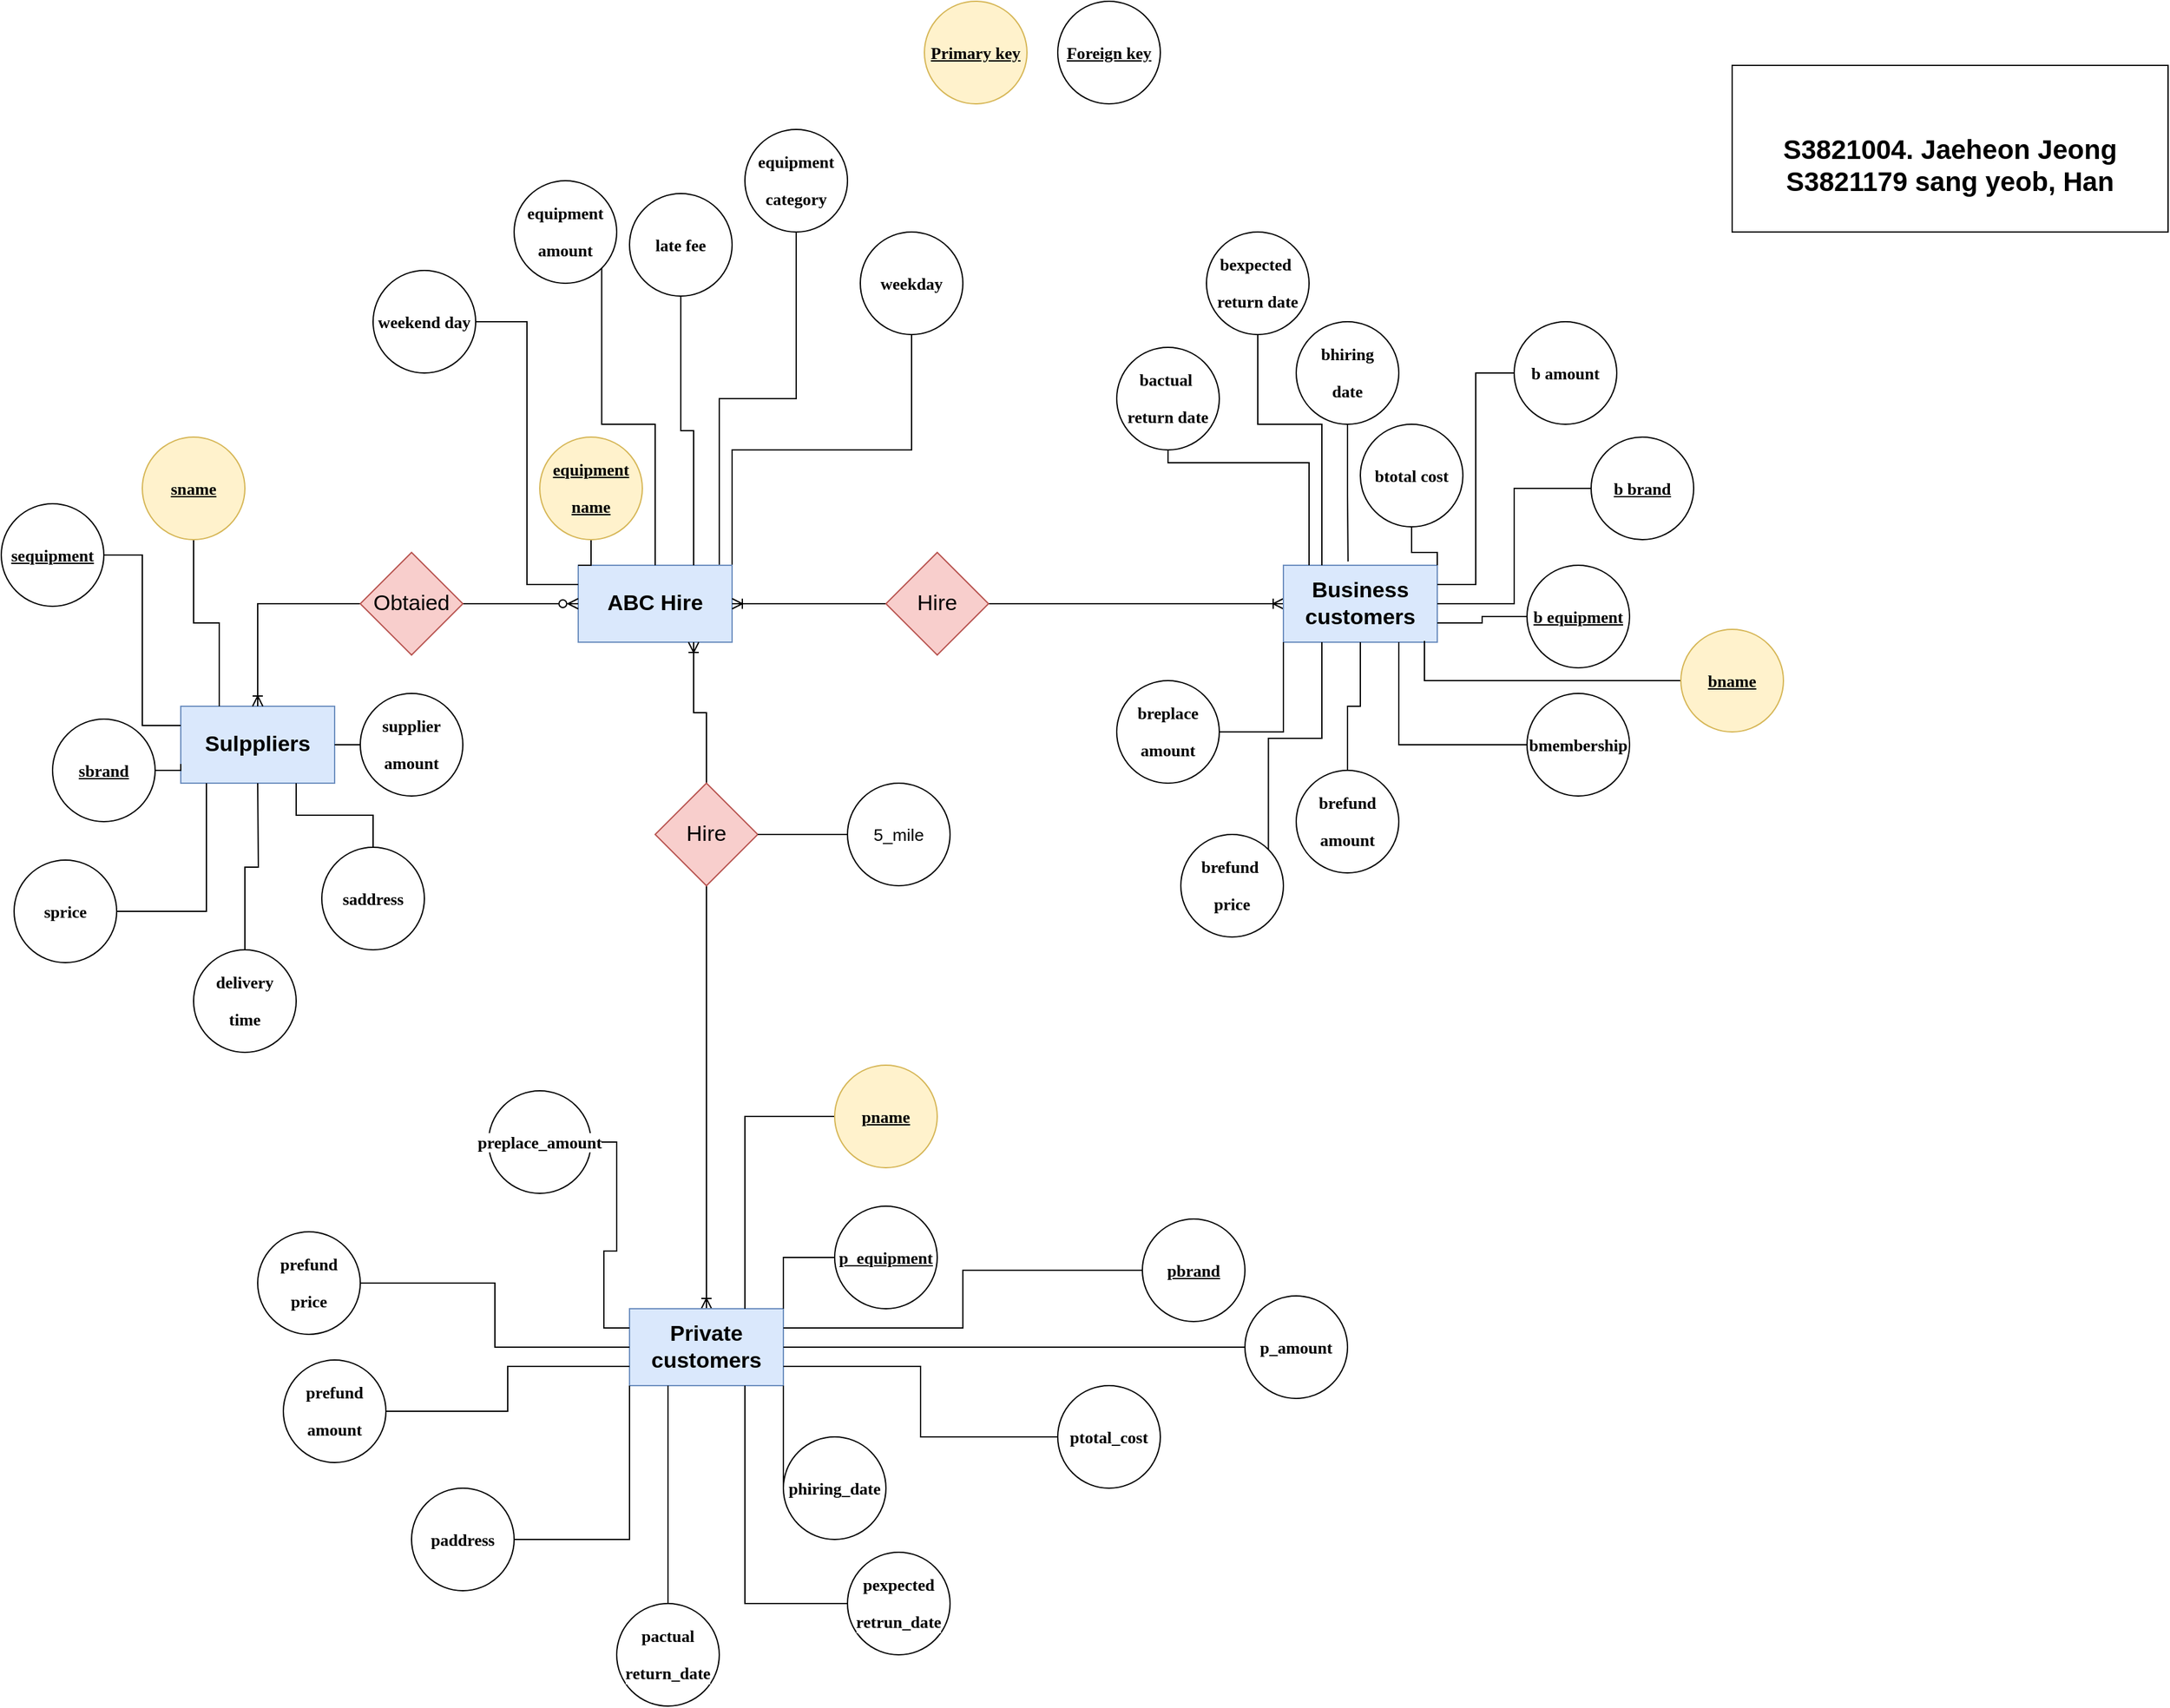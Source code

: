 <mxfile version="13.0.9" type="github">
  <diagram id="K03sYseseirvuOLzhtns" name="Page-1">
    <mxGraphModel dx="3784" dy="4289" grid="1" gridSize="10" guides="1" tooltips="1" connect="1" arrows="1" fold="1" page="1" pageScale="3" pageWidth="827" pageHeight="1169" math="0" shadow="0">
      <root>
        <mxCell id="0" />
        <mxCell id="1" parent="0" />
        <mxCell id="FO-TaxdujKSURo-2o1d0-55" value="Sulppliers" style="rounded=0;whiteSpace=wrap;html=1;fillColor=#dae8fc;strokeColor=#6c8ebf;fontStyle=1;fontSize=17;" vertex="1" parent="1">
          <mxGeometry x="-1920" y="-1160" width="120" height="60" as="geometry" />
        </mxCell>
        <mxCell id="FO-TaxdujKSURo-2o1d0-56" value="" style="edgeStyle=orthogonalEdgeStyle;rounded=0;orthogonalLoop=1;jettySize=auto;html=1;startArrow=none;startFill=0;endArrow=none;endFill=0;fontSize=17;entryX=0.5;entryY=1;entryDx=0;entryDy=0;" edge="1" parent="1" source="FO-TaxdujKSURo-2o1d0-58" target="FO-TaxdujKSURo-2o1d0-99">
          <mxGeometry relative="1" as="geometry">
            <mxPoint x="-1510" y="-1350" as="targetPoint" />
            <Array as="points">
              <mxPoint x="-1500" y="-1400" />
              <mxPoint x="-1440" y="-1400" />
            </Array>
          </mxGeometry>
        </mxCell>
        <mxCell id="FO-TaxdujKSURo-2o1d0-57" style="edgeStyle=orthogonalEdgeStyle;rounded=0;orthogonalLoop=1;jettySize=auto;html=1;exitX=1;exitY=0;exitDx=0;exitDy=0;entryX=0.5;entryY=1;entryDx=0;entryDy=0;endArrow=none;endFill=0;" edge="1" parent="1" source="FO-TaxdujKSURo-2o1d0-58" target="FO-TaxdujKSURo-2o1d0-116">
          <mxGeometry relative="1" as="geometry" />
        </mxCell>
        <mxCell id="FO-TaxdujKSURo-2o1d0-58" value="ABC Hire" style="rounded=0;whiteSpace=wrap;html=1;fillColor=#dae8fc;strokeColor=#6c8ebf;fontStyle=1;fontSize=17;" vertex="1" parent="1">
          <mxGeometry x="-1610" y="-1270" width="120" height="60" as="geometry" />
        </mxCell>
        <mxCell id="FO-TaxdujKSURo-2o1d0-59" style="edgeStyle=orthogonalEdgeStyle;rounded=0;orthogonalLoop=1;jettySize=auto;html=1;entryX=0.5;entryY=1;entryDx=0;entryDy=0;endArrow=none;endFill=0;startArrow=ERoneToMany;startFill=0;" edge="1" parent="1" source="FO-TaxdujKSURo-2o1d0-60" target="FO-TaxdujKSURo-2o1d0-80">
          <mxGeometry relative="1" as="geometry" />
        </mxCell>
        <mxCell id="FO-TaxdujKSURo-2o1d0-60" value="Private customers" style="rounded=0;whiteSpace=wrap;html=1;fillColor=#dae8fc;strokeColor=#6c8ebf;fontStyle=1;fontSize=17;" vertex="1" parent="1">
          <mxGeometry x="-1570" y="-690" width="120" height="60" as="geometry" />
        </mxCell>
        <mxCell id="FO-TaxdujKSURo-2o1d0-61" style="edgeStyle=orthogonalEdgeStyle;rounded=0;orthogonalLoop=1;jettySize=auto;html=1;entryX=1;entryY=0.5;entryDx=0;entryDy=0;startArrow=ERoneToMany;startFill=0;endArrow=none;endFill=0;fontColor=#000000;" edge="1" parent="1" source="FO-TaxdujKSURo-2o1d0-62" target="FO-TaxdujKSURo-2o1d0-78">
          <mxGeometry relative="1" as="geometry" />
        </mxCell>
        <mxCell id="FO-TaxdujKSURo-2o1d0-62" value="Business customers" style="rounded=0;whiteSpace=wrap;html=1;fillColor=#dae8fc;strokeColor=#6c8ebf;fontStyle=1;fontSize=17;" vertex="1" parent="1">
          <mxGeometry x="-1060" y="-1270" width="120" height="60" as="geometry" />
        </mxCell>
        <mxCell id="FO-TaxdujKSURo-2o1d0-63" style="edgeStyle=orthogonalEdgeStyle;rounded=0;orthogonalLoop=1;jettySize=auto;html=1;entryX=0;entryY=0.75;entryDx=0;entryDy=0;endArrow=none;endFill=0;fontSize=17;" edge="1" parent="1" source="FO-TaxdujKSURo-2o1d0-65" target="FO-TaxdujKSURo-2o1d0-55">
          <mxGeometry relative="1" as="geometry" />
        </mxCell>
        <mxCell id="FO-TaxdujKSURo-2o1d0-64" value="" style="edgeStyle=orthogonalEdgeStyle;rounded=0;orthogonalLoop=1;jettySize=auto;html=1;startArrow=none;startFill=0;endArrow=none;endFill=0;fontSize=17;" edge="1" parent="1" source="FO-TaxdujKSURo-2o1d0-65" target="FO-TaxdujKSURo-2o1d0-55">
          <mxGeometry relative="1" as="geometry">
            <Array as="points">
              <mxPoint x="-1920" y="-1110" />
            </Array>
          </mxGeometry>
        </mxCell>
        <mxCell id="FO-TaxdujKSURo-2o1d0-65" value="&lt;meta http-equiv=&quot;content-type&quot; content=&quot;text/html; charset=UTF-8&quot;&gt;&lt;pre style=&quot;background-color: rgb(255, 255, 255); font-family: Consolas; font-size: 9.8pt;&quot;&gt;&lt;span style=&quot;font-weight: bold;&quot;&gt;sbrand&lt;/span&gt;&lt;/pre&gt;" style="ellipse;whiteSpace=wrap;html=1;aspect=fixed;fontSize=17;align=center;fontStyle=4;fontColor=#000000;" vertex="1" parent="1">
          <mxGeometry x="-2020" y="-1150" width="80" height="80" as="geometry" />
        </mxCell>
        <mxCell id="FO-TaxdujKSURo-2o1d0-66" style="edgeStyle=orthogonalEdgeStyle;rounded=0;orthogonalLoop=1;jettySize=auto;html=1;endArrow=none;endFill=0;fontSize=17;" edge="1" parent="1" source="FO-TaxdujKSURo-2o1d0-67">
          <mxGeometry relative="1" as="geometry">
            <Array as="points">
              <mxPoint x="-1900" y="-1000" />
              <mxPoint x="-1900" y="-1100" />
            </Array>
            <mxPoint x="-1900" y="-1100" as="targetPoint" />
          </mxGeometry>
        </mxCell>
        <mxCell id="FO-TaxdujKSURo-2o1d0-67" value="&lt;meta http-equiv=&quot;content-type&quot; content=&quot;text/html; charset=UTF-8&quot;&gt;&lt;pre style=&quot;background-color: rgb(255, 255, 255); font-family: Consolas; font-size: 9.8pt;&quot;&gt;&lt;span style=&quot;&quot;&gt;sprice&lt;/span&gt;&lt;/pre&gt;" style="ellipse;whiteSpace=wrap;html=1;aspect=fixed;fontSize=17;fontColor=#000000;fontStyle=1" vertex="1" parent="1">
          <mxGeometry x="-2050" y="-1040" width="80" height="80" as="geometry" />
        </mxCell>
        <mxCell id="FO-TaxdujKSURo-2o1d0-68" style="edgeStyle=orthogonalEdgeStyle;rounded=0;orthogonalLoop=1;jettySize=auto;html=1;entryX=1;entryY=0.5;entryDx=0;entryDy=0;startArrow=none;startFill=0;endArrow=none;endFill=0;fontSize=17;" edge="1" parent="1" source="FO-TaxdujKSURo-2o1d0-69" target="FO-TaxdujKSURo-2o1d0-55">
          <mxGeometry relative="1" as="geometry" />
        </mxCell>
        <mxCell id="FO-TaxdujKSURo-2o1d0-69" value="&lt;pre style=&quot;background-color: rgb(255, 255, 255); font-family: consolas; font-size: 9.8pt;&quot;&gt;&lt;span style=&quot;font-weight: bold;&quot;&gt;supplier&lt;/span&gt;&lt;/pre&gt;&lt;pre style=&quot;background-color: rgb(255, 255, 255); font-family: consolas; font-size: 9.8pt;&quot;&gt;&lt;span style=&quot;font-weight: bold;&quot;&gt;amount&lt;/span&gt;&lt;/pre&gt;" style="ellipse;whiteSpace=wrap;html=1;aspect=fixed;fontSize=17;fontColor=#000000;" vertex="1" parent="1">
          <mxGeometry x="-1780" y="-1170" width="80" height="80" as="geometry" />
        </mxCell>
        <mxCell id="FO-TaxdujKSURo-2o1d0-70" style="edgeStyle=orthogonalEdgeStyle;rounded=0;orthogonalLoop=1;jettySize=auto;html=1;endArrow=none;endFill=0;fontSize=17;" edge="1" parent="1" source="FO-TaxdujKSURo-2o1d0-71" target="FO-TaxdujKSURo-2o1d0-62">
          <mxGeometry relative="1" as="geometry">
            <mxPoint x="-1050" y="-1290" as="targetPoint" />
            <Array as="points">
              <mxPoint x="-1040" y="-1350" />
            </Array>
          </mxGeometry>
        </mxCell>
        <mxCell id="FO-TaxdujKSURo-2o1d0-71" value="&lt;pre style=&quot;background-color: rgb(255, 255, 255); font-family: consolas; font-size: 9.8pt;&quot;&gt;&lt;span style=&quot;font-weight: bold;&quot;&gt;bactual &lt;/span&gt;&lt;/pre&gt;&lt;pre style=&quot;background-color: rgb(255, 255, 255); font-family: consolas; font-size: 9.8pt;&quot;&gt;&lt;span style=&quot;font-weight: bold;&quot;&gt;return date&lt;/span&gt;&lt;/pre&gt;" style="ellipse;whiteSpace=wrap;html=1;aspect=fixed;fontSize=17;fontColor=#000000;" vertex="1" parent="1">
          <mxGeometry x="-1190" y="-1440" width="80" height="80" as="geometry" />
        </mxCell>
        <mxCell id="FO-TaxdujKSURo-2o1d0-72" style="edgeStyle=orthogonalEdgeStyle;rounded=0;orthogonalLoop=1;jettySize=auto;html=1;entryX=1;entryY=0.75;entryDx=0;entryDy=0;endArrow=none;endFill=0;" edge="1" parent="1" source="FO-TaxdujKSURo-2o1d0-73" target="FO-TaxdujKSURo-2o1d0-62">
          <mxGeometry relative="1" as="geometry" />
        </mxCell>
        <mxCell id="FO-TaxdujKSURo-2o1d0-73" value="&lt;div style=&quot;text-align: justify&quot;&gt;&lt;pre style=&quot;background-color: rgb(255 , 255 , 255) ; font-family: &amp;quot;consolas&amp;quot; ; font-size: 9.8pt&quot;&gt;&lt;span style=&quot;font-weight: bold;&quot;&gt;b equipment&lt;/span&gt;&lt;/pre&gt;&lt;/div&gt;" style="ellipse;whiteSpace=wrap;html=1;aspect=fixed;fontSize=17;fontStyle=4;fontColor=#000000;" vertex="1" parent="1">
          <mxGeometry x="-870" y="-1270" width="80" height="80" as="geometry" />
        </mxCell>
        <mxCell id="FO-TaxdujKSURo-2o1d0-74" style="edgeStyle=orthogonalEdgeStyle;rounded=0;orthogonalLoop=1;jettySize=auto;html=1;entryX=0;entryY=0.5;entryDx=0;entryDy=0;endArrow=ERzeroToMany;endFill=1;fontSize=17;" edge="1" parent="1" source="FO-TaxdujKSURo-2o1d0-76" target="FO-TaxdujKSURo-2o1d0-58">
          <mxGeometry relative="1" as="geometry" />
        </mxCell>
        <mxCell id="FO-TaxdujKSURo-2o1d0-75" style="edgeStyle=orthogonalEdgeStyle;rounded=0;orthogonalLoop=1;jettySize=auto;html=1;entryX=0.5;entryY=0;entryDx=0;entryDy=0;endArrow=ERoneToMany;endFill=0;fontSize=17;" edge="1" parent="1" source="FO-TaxdujKSURo-2o1d0-76" target="FO-TaxdujKSURo-2o1d0-55">
          <mxGeometry relative="1" as="geometry" />
        </mxCell>
        <mxCell id="FO-TaxdujKSURo-2o1d0-76" value="Obtaied" style="rhombus;whiteSpace=wrap;html=1;fontSize=17;fillColor=#f8cecc;strokeColor=#b85450;" vertex="1" parent="1">
          <mxGeometry x="-1780" y="-1280" width="80" height="80" as="geometry" />
        </mxCell>
        <mxCell id="FO-TaxdujKSURo-2o1d0-77" style="edgeStyle=orthogonalEdgeStyle;rounded=0;orthogonalLoop=1;jettySize=auto;html=1;entryX=1;entryY=0.5;entryDx=0;entryDy=0;startArrow=none;startFill=0;endArrow=ERoneToMany;endFill=0;fontSize=17;" edge="1" parent="1" source="FO-TaxdujKSURo-2o1d0-78" target="FO-TaxdujKSURo-2o1d0-58">
          <mxGeometry relative="1" as="geometry" />
        </mxCell>
        <mxCell id="FO-TaxdujKSURo-2o1d0-78" value="Hire" style="rhombus;whiteSpace=wrap;html=1;fontSize=17;fillColor=#f8cecc;strokeColor=#b85450;fontStyle=0" vertex="1" parent="1">
          <mxGeometry x="-1370" y="-1280" width="80" height="80" as="geometry" />
        </mxCell>
        <mxCell id="FO-TaxdujKSURo-2o1d0-79" style="edgeStyle=orthogonalEdgeStyle;rounded=0;orthogonalLoop=1;jettySize=auto;html=1;startArrow=none;startFill=0;endArrow=ERoneToMany;endFill=0;fontSize=17;entryX=0.75;entryY=1;entryDx=0;entryDy=0;" edge="1" parent="1" source="FO-TaxdujKSURo-2o1d0-80" target="FO-TaxdujKSURo-2o1d0-58">
          <mxGeometry relative="1" as="geometry">
            <mxPoint x="-1510" y="-1170" as="targetPoint" />
          </mxGeometry>
        </mxCell>
        <mxCell id="FO-TaxdujKSURo-2o1d0-80" value="Hire" style="rhombus;whiteSpace=wrap;html=1;fontSize=17;fillColor=#f8cecc;strokeColor=#b85450;fontStyle=0" vertex="1" parent="1">
          <mxGeometry x="-1550" y="-1100" width="80" height="80" as="geometry" />
        </mxCell>
        <mxCell id="FO-TaxdujKSURo-2o1d0-81" style="edgeStyle=orthogonalEdgeStyle;rounded=0;orthogonalLoop=1;jettySize=auto;html=1;entryX=0;entryY=0;entryDx=0;entryDy=0;endArrow=none;endFill=0;" edge="1" parent="1" source="FO-TaxdujKSURo-2o1d0-82" target="FO-TaxdujKSURo-2o1d0-58">
          <mxGeometry relative="1" as="geometry" />
        </mxCell>
        <mxCell id="FO-TaxdujKSURo-2o1d0-82" value="&lt;pre style=&quot;font-family: consolas; font-size: 9.8pt;&quot;&gt;&lt;span style=&quot;font-weight: bold;&quot;&gt;equipment&lt;/span&gt;&lt;/pre&gt;&lt;pre style=&quot;font-family: consolas; font-size: 9.8pt;&quot;&gt;&lt;span style=&quot;font-weight: bold;&quot;&gt;name&lt;/span&gt;&lt;/pre&gt;" style="ellipse;whiteSpace=wrap;html=1;aspect=fixed;fontSize=17;fontStyle=4;fillColor=#fff2cc;strokeColor=#d6b656;labelBackgroundColor=none;fontColor=#000000;" vertex="1" parent="1">
          <mxGeometry x="-1640" y="-1370" width="80" height="80" as="geometry" />
        </mxCell>
        <mxCell id="FO-TaxdujKSURo-2o1d0-83" style="edgeStyle=orthogonalEdgeStyle;rounded=0;orthogonalLoop=1;jettySize=auto;html=1;entryX=0.75;entryY=1;entryDx=0;entryDy=0;endArrow=none;endFill=0;" edge="1" parent="1" source="FO-TaxdujKSURo-2o1d0-84" target="FO-TaxdujKSURo-2o1d0-62">
          <mxGeometry relative="1" as="geometry" />
        </mxCell>
        <mxCell id="FO-TaxdujKSURo-2o1d0-84" value="&lt;div style=&quot;text-align: justify&quot;&gt;&lt;pre style=&quot;background-color: rgb(255 , 255 , 255) ; font-family: &amp;quot;consolas&amp;quot; ; font-size: 9.8pt&quot;&gt;&lt;span style=&quot;font-weight: bold;&quot;&gt;bmembership&lt;/span&gt;&lt;/pre&gt;&lt;/div&gt;" style="ellipse;whiteSpace=wrap;html=1;aspect=fixed;fontSize=17;fontStyle=0;fontColor=#000000;" vertex="1" parent="1">
          <mxGeometry x="-870" y="-1170" width="80" height="80" as="geometry" />
        </mxCell>
        <mxCell id="FO-TaxdujKSURo-2o1d0-85" style="edgeStyle=orthogonalEdgeStyle;rounded=0;orthogonalLoop=1;jettySize=auto;html=1;entryX=0.25;entryY=1;entryDx=0;entryDy=0;endArrow=none;endFill=0;exitX=1;exitY=0;exitDx=0;exitDy=0;" edge="1" parent="1" source="FO-TaxdujKSURo-2o1d0-86" target="FO-TaxdujKSURo-2o1d0-62">
          <mxGeometry relative="1" as="geometry">
            <mxPoint x="-1040" y="-1100" as="sourcePoint" />
          </mxGeometry>
        </mxCell>
        <mxCell id="FO-TaxdujKSURo-2o1d0-86" value="&lt;pre style=&quot;background-color: rgb(255, 255, 255); font-family: consolas; font-size: 9.8pt;&quot;&gt;&lt;span style=&quot;font-weight: bold;&quot;&gt;brefund &lt;/span&gt;&lt;/pre&gt;&lt;pre style=&quot;background-color: rgb(255, 255, 255); font-family: consolas; font-size: 9.8pt;&quot;&gt;&lt;span style=&quot;font-weight: bold;&quot;&gt;price&lt;/span&gt;&lt;/pre&gt;" style="ellipse;whiteSpace=wrap;html=1;aspect=fixed;fontSize=17;fontStyle=0;fontColor=#000000;" vertex="1" parent="1">
          <mxGeometry x="-1140" y="-1060" width="80" height="80" as="geometry" />
        </mxCell>
        <mxCell id="FO-TaxdujKSURo-2o1d0-87" style="edgeStyle=orthogonalEdgeStyle;rounded=0;orthogonalLoop=1;jettySize=auto;html=1;endArrow=none;endFill=0;" edge="1" parent="1" source="FO-TaxdujKSURo-2o1d0-88" target="FO-TaxdujKSURo-2o1d0-62">
          <mxGeometry relative="1" as="geometry" />
        </mxCell>
        <mxCell id="FO-TaxdujKSURo-2o1d0-88" value="&lt;pre style=&quot;background-color: rgb(255, 255, 255); font-family: consolas; font-size: 9.8pt;&quot;&gt;&lt;span style=&quot;font-weight: bold;&quot;&gt;brefund&lt;/span&gt;&lt;/pre&gt;&lt;pre style=&quot;background-color: rgb(255, 255, 255); font-family: consolas; font-size: 9.8pt;&quot;&gt;&lt;span style=&quot;font-weight: bold;&quot;&gt;amount&lt;/span&gt;&lt;/pre&gt;" style="ellipse;whiteSpace=wrap;html=1;aspect=fixed;fontSize=17;fontStyle=0;fontColor=#000000;" vertex="1" parent="1">
          <mxGeometry x="-1050" y="-1110" width="80" height="80" as="geometry" />
        </mxCell>
        <mxCell id="FO-TaxdujKSURo-2o1d0-89" style="edgeStyle=orthogonalEdgeStyle;rounded=0;orthogonalLoop=1;jettySize=auto;html=1;entryX=1;entryY=0.5;entryDx=0;entryDy=0;startArrow=none;startFill=0;endArrow=none;endFill=0;fontColor=#000000;" edge="1" parent="1" source="FO-TaxdujKSURo-2o1d0-90" target="FO-TaxdujKSURo-2o1d0-80">
          <mxGeometry relative="1" as="geometry" />
        </mxCell>
        <mxCell id="FO-TaxdujKSURo-2o1d0-90" value="&lt;div style=&quot;text-align: justify&quot;&gt;&lt;font face=&quot;malgun gothic, malgun gothic_msfontservice, sans-serif&quot;&gt;&lt;span style=&quot;font-size: 13.333px ; background-color: rgb(255 , 255 , 255)&quot;&gt;&lt;span&gt;5_mile&lt;/span&gt;&lt;/span&gt;&lt;/font&gt;&lt;/div&gt;" style="ellipse;whiteSpace=wrap;html=1;aspect=fixed;fontSize=17;fontStyle=0" vertex="1" parent="1">
          <mxGeometry x="-1400" y="-1100" width="80" height="80" as="geometry" />
        </mxCell>
        <mxCell id="FO-TaxdujKSURo-2o1d0-91" style="edgeStyle=orthogonalEdgeStyle;rounded=0;orthogonalLoop=1;jettySize=auto;html=1;entryX=0.75;entryY=1;entryDx=0;entryDy=0;startArrow=none;startFill=0;endArrow=none;endFill=0;fontSize=17;" edge="1" parent="1" source="FO-TaxdujKSURo-2o1d0-92" target="FO-TaxdujKSURo-2o1d0-55">
          <mxGeometry relative="1" as="geometry" />
        </mxCell>
        <mxCell id="FO-TaxdujKSURo-2o1d0-92" value="&lt;meta http-equiv=&quot;content-type&quot; content=&quot;text/html; charset=UTF-8&quot;&gt;&lt;pre style=&quot;background-color: rgb(255, 255, 255); font-family: Consolas; font-size: 9.8pt;&quot;&gt;&lt;span style=&quot;font-weight: bold;&quot;&gt;saddress&lt;/span&gt;&lt;/pre&gt;" style="ellipse;whiteSpace=wrap;html=1;aspect=fixed;fontSize=17;fontColor=#000000;" vertex="1" parent="1">
          <mxGeometry x="-1810" y="-1050" width="80" height="80" as="geometry" />
        </mxCell>
        <mxCell id="FO-TaxdujKSURo-2o1d0-93" style="edgeStyle=orthogonalEdgeStyle;rounded=0;orthogonalLoop=1;jettySize=auto;html=1;entryX=0;entryY=0.25;entryDx=0;entryDy=0;startArrow=none;startFill=0;endArrow=none;endFill=0;fontSize=17;" edge="1" parent="1" source="FO-TaxdujKSURo-2o1d0-94" target="FO-TaxdujKSURo-2o1d0-55">
          <mxGeometry relative="1" as="geometry" />
        </mxCell>
        <mxCell id="FO-TaxdujKSURo-2o1d0-94" value="&lt;meta http-equiv=&quot;content-type&quot; content=&quot;text/html; charset=UTF-8&quot;&gt;&lt;pre style=&quot;background-color: rgb(255, 255, 255); font-family: Consolas; font-size: 9.8pt;&quot;&gt;&lt;span style=&quot;font-weight: bold;&quot;&gt;sequipment&lt;/span&gt;&lt;/pre&gt;" style="ellipse;whiteSpace=wrap;html=1;aspect=fixed;fontSize=17;align=center;fontStyle=4;fontColor=#000000;" vertex="1" parent="1">
          <mxGeometry x="-2060" y="-1318" width="80" height="80" as="geometry" />
        </mxCell>
        <mxCell id="FO-TaxdujKSURo-2o1d0-95" style="edgeStyle=orthogonalEdgeStyle;rounded=0;orthogonalLoop=1;jettySize=auto;html=1;entryX=0.25;entryY=0;entryDx=0;entryDy=0;startArrow=none;startFill=0;endArrow=none;endFill=0;fontSize=17;" edge="1" parent="1" source="FO-TaxdujKSURo-2o1d0-96" target="FO-TaxdujKSURo-2o1d0-55">
          <mxGeometry relative="1" as="geometry" />
        </mxCell>
        <mxCell id="FO-TaxdujKSURo-2o1d0-96" value="&lt;meta http-equiv=&quot;content-type&quot; content=&quot;text/html; charset=UTF-8&quot;&gt;&lt;pre style=&quot;font-family: Consolas; font-size: 9.8pt;&quot;&gt;&lt;span style=&quot;font-weight: bold;&quot;&gt;sname&lt;/span&gt;&lt;/pre&gt;" style="ellipse;whiteSpace=wrap;html=1;aspect=fixed;fontSize=17;align=center;fontStyle=4;fillColor=#fff2cc;strokeColor=#d6b656;labelBackgroundColor=none;fontColor=#000000;" vertex="1" parent="1">
          <mxGeometry x="-1950" y="-1370" width="80" height="80" as="geometry" />
        </mxCell>
        <mxCell id="FO-TaxdujKSURo-2o1d0-97" style="edgeStyle=orthogonalEdgeStyle;rounded=0;orthogonalLoop=1;jettySize=auto;html=1;startArrow=none;startFill=0;endArrow=none;endFill=0;fontSize=17;" edge="1" parent="1" source="FO-TaxdujKSURo-2o1d0-98">
          <mxGeometry relative="1" as="geometry">
            <mxPoint x="-1860" y="-1100" as="targetPoint" />
          </mxGeometry>
        </mxCell>
        <mxCell id="FO-TaxdujKSURo-2o1d0-98" value="&lt;pre style=&quot;background-color: rgb(255, 255, 255); font-family: consolas; font-size: 9.8pt;&quot;&gt;&lt;span style=&quot;font-weight: bold;&quot;&gt;delivery&lt;/span&gt;&lt;/pre&gt;&lt;pre style=&quot;background-color: rgb(255, 255, 255); font-family: consolas; font-size: 9.8pt;&quot;&gt;&lt;span style=&quot;font-weight: bold;&quot;&gt;time&lt;/span&gt;&lt;/pre&gt;" style="ellipse;whiteSpace=wrap;html=1;aspect=fixed;fontSize=17;fontColor=#000000;" vertex="1" parent="1">
          <mxGeometry x="-1910" y="-970" width="80" height="80" as="geometry" />
        </mxCell>
        <mxCell id="FO-TaxdujKSURo-2o1d0-99" value="&lt;pre style=&quot;background-color: rgb(255, 255, 255); font-family: consolas; font-size: 9.8pt;&quot;&gt;&lt;span style=&quot;font-weight: bold;&quot;&gt;equipment&lt;/span&gt;&lt;/pre&gt;&lt;pre style=&quot;background-color: rgb(255, 255, 255); font-family: consolas; font-size: 9.8pt;&quot;&gt;&lt;span style=&quot;font-weight: bold;&quot;&gt;category&lt;/span&gt;&lt;/pre&gt;" style="ellipse;whiteSpace=wrap;html=1;aspect=fixed;fontSize=17;fontStyle=0;fontColor=#000000;" vertex="1" parent="1">
          <mxGeometry x="-1480" y="-1610" width="80" height="80" as="geometry" />
        </mxCell>
        <mxCell id="FO-TaxdujKSURo-2o1d0-100" style="edgeStyle=orthogonalEdgeStyle;rounded=0;orthogonalLoop=1;jettySize=auto;html=1;startArrow=none;startFill=0;endArrow=none;endFill=0;fontSize=17;entryX=0.42;entryY=-0.049;entryDx=0;entryDy=0;entryPerimeter=0;" edge="1" parent="1" source="FO-TaxdujKSURo-2o1d0-101" target="FO-TaxdujKSURo-2o1d0-62">
          <mxGeometry relative="1" as="geometry">
            <mxPoint x="-1010" y="-1310" as="targetPoint" />
          </mxGeometry>
        </mxCell>
        <mxCell id="FO-TaxdujKSURo-2o1d0-101" value="&lt;pre style=&quot;background-color: rgb(255, 255, 255); font-family: consolas; font-size: 9.8pt;&quot;&gt;&lt;span style=&quot;font-weight: bold;&quot;&gt;bhiring&lt;/span&gt;&lt;/pre&gt;&lt;pre style=&quot;background-color: rgb(255, 255, 255); font-family: consolas; font-size: 9.8pt;&quot;&gt;&lt;span style=&quot;font-weight: bold;&quot;&gt;date&lt;/span&gt;&lt;/pre&gt;" style="ellipse;whiteSpace=wrap;html=1;aspect=fixed;fontSize=17;fontColor=#000000;" vertex="1" parent="1">
          <mxGeometry x="-1050" y="-1460" width="80" height="80" as="geometry" />
        </mxCell>
        <mxCell id="FO-TaxdujKSURo-2o1d0-102" style="edgeStyle=orthogonalEdgeStyle;rounded=0;orthogonalLoop=1;jettySize=auto;html=1;entryX=1;entryY=0;entryDx=0;entryDy=0;startArrow=none;startFill=0;endArrow=none;endFill=0;fontSize=17;" edge="1" parent="1" source="FO-TaxdujKSURo-2o1d0-103" target="FO-TaxdujKSURo-2o1d0-62">
          <mxGeometry relative="1" as="geometry" />
        </mxCell>
        <mxCell id="FO-TaxdujKSURo-2o1d0-103" value="&lt;pre style=&quot;background-color: rgb(255, 255, 255); font-family: consolas; font-size: 9.8pt;&quot;&gt;&lt;span style=&quot;font-weight: bold;&quot;&gt;btotal cost&lt;/span&gt;&lt;/pre&gt;" style="ellipse;whiteSpace=wrap;html=1;aspect=fixed;fontSize=17;fontColor=#000000;" vertex="1" parent="1">
          <mxGeometry x="-1000" y="-1380" width="80" height="80" as="geometry" />
        </mxCell>
        <mxCell id="FO-TaxdujKSURo-2o1d0-104" style="edgeStyle=orthogonalEdgeStyle;rounded=0;orthogonalLoop=1;jettySize=auto;html=1;entryX=1;entryY=0.25;entryDx=0;entryDy=0;startArrow=none;startFill=0;endArrow=none;endFill=0;fontSize=17;" edge="1" parent="1" source="FO-TaxdujKSURo-2o1d0-105" target="FO-TaxdujKSURo-2o1d0-62">
          <mxGeometry relative="1" as="geometry" />
        </mxCell>
        <mxCell id="FO-TaxdujKSURo-2o1d0-105" value="&lt;div style=&quot;text-align: justify&quot;&gt;&lt;pre style=&quot;background-color: rgb(255 , 255 , 255) ; font-family: &amp;quot;consolas&amp;quot; ; font-size: 9.8pt&quot;&gt;&lt;span style=&quot;font-weight: bold;&quot;&gt;b amount&lt;/span&gt;&lt;/pre&gt;&lt;/div&gt;" style="ellipse;whiteSpace=wrap;html=1;aspect=fixed;fontSize=17;fontColor=#000000;" vertex="1" parent="1">
          <mxGeometry x="-880" y="-1460" width="80" height="80" as="geometry" />
        </mxCell>
        <mxCell id="FO-TaxdujKSURo-2o1d0-106" style="edgeStyle=orthogonalEdgeStyle;rounded=0;orthogonalLoop=1;jettySize=auto;html=1;startArrow=none;startFill=0;endArrow=none;endFill=0;fontSize=17;" edge="1" parent="1" source="FO-TaxdujKSURo-2o1d0-107">
          <mxGeometry relative="1" as="geometry">
            <mxPoint x="-950" y="-1211" as="targetPoint" />
            <Array as="points">
              <mxPoint x="-950" y="-1180" />
            </Array>
          </mxGeometry>
        </mxCell>
        <mxCell id="FO-TaxdujKSURo-2o1d0-107" value="&lt;meta http-equiv=&quot;content-type&quot; content=&quot;text/html; charset=UTF-8&quot;&gt;&lt;pre style=&quot;font-family: Consolas; font-size: 9.8pt;&quot;&gt;&lt;span style=&quot;font-weight: bold;&quot;&gt;bname&lt;/span&gt;&lt;/pre&gt;" style="ellipse;whiteSpace=wrap;html=1;aspect=fixed;fontSize=17;fillColor=#fff2cc;strokeColor=#d6b656;labelBackgroundColor=none;fontStyle=4;fontColor=#000000;" vertex="1" parent="1">
          <mxGeometry x="-750" y="-1220" width="80" height="80" as="geometry" />
        </mxCell>
        <mxCell id="FO-TaxdujKSURo-2o1d0-108" style="edgeStyle=orthogonalEdgeStyle;rounded=0;orthogonalLoop=1;jettySize=auto;html=1;entryX=1;entryY=0.5;entryDx=0;entryDy=0;startArrow=none;startFill=0;endArrow=none;endFill=0;fontSize=17;" edge="1" parent="1" source="FO-TaxdujKSURo-2o1d0-109" target="FO-TaxdujKSURo-2o1d0-62">
          <mxGeometry relative="1" as="geometry" />
        </mxCell>
        <mxCell id="FO-TaxdujKSURo-2o1d0-109" value="&lt;pre style=&quot;background-color: rgb(255, 255, 255); font-family: consolas; font-size: 9.8pt;&quot;&gt;&lt;span style=&quot;font-weight: bold;&quot;&gt;b brand&lt;/span&gt;&lt;/pre&gt;" style="ellipse;whiteSpace=wrap;html=1;aspect=fixed;fontSize=17;fontStyle=4;fontColor=#000000;" vertex="1" parent="1">
          <mxGeometry x="-820" y="-1370" width="80" height="80" as="geometry" />
        </mxCell>
        <mxCell id="FO-TaxdujKSURo-2o1d0-110" style="edgeStyle=orthogonalEdgeStyle;rounded=0;orthogonalLoop=1;jettySize=auto;html=1;startArrow=none;startFill=0;endArrow=none;endFill=0;fontSize=17;entryX=0.25;entryY=0;entryDx=0;entryDy=0;" edge="1" parent="1" source="FO-TaxdujKSURo-2o1d0-111" target="FO-TaxdujKSURo-2o1d0-62">
          <mxGeometry relative="1" as="geometry">
            <mxPoint x="-1030" y="-1310" as="targetPoint" />
            <Array as="points">
              <mxPoint x="-1080" y="-1380" />
              <mxPoint x="-1030" y="-1380" />
            </Array>
          </mxGeometry>
        </mxCell>
        <mxCell id="FO-TaxdujKSURo-2o1d0-111" value="&lt;pre style=&quot;background-color: rgb(255, 255, 255); font-family: consolas; font-size: 9.8pt;&quot;&gt;&lt;span style=&quot;font-weight: bold;&quot;&gt;bexpected &lt;/span&gt;&lt;/pre&gt;&lt;pre style=&quot;background-color: rgb(255, 255, 255); font-family: consolas; font-size: 9.8pt;&quot;&gt;&lt;span style=&quot;font-weight: bold;&quot;&gt;return date&lt;/span&gt;&lt;/pre&gt;" style="ellipse;whiteSpace=wrap;html=1;aspect=fixed;fontSize=17;fontColor=#000000;" vertex="1" parent="1">
          <mxGeometry x="-1120" y="-1530" width="80" height="80" as="geometry" />
        </mxCell>
        <mxCell id="FO-TaxdujKSURo-2o1d0-112" style="edgeStyle=orthogonalEdgeStyle;rounded=0;orthogonalLoop=1;jettySize=auto;html=1;entryX=0.75;entryY=0;entryDx=0;entryDy=0;endArrow=none;endFill=0;" edge="1" parent="1" source="FO-TaxdujKSURo-2o1d0-113" target="FO-TaxdujKSURo-2o1d0-58">
          <mxGeometry relative="1" as="geometry" />
        </mxCell>
        <mxCell id="FO-TaxdujKSURo-2o1d0-113" value="&lt;pre style=&quot;background-color: rgb(255, 255, 255); font-family: consolas; font-size: 9.8pt;&quot;&gt;&lt;pre style=&quot;font-family: &amp;quot;consolas&amp;quot; ; font-size: 9.8pt&quot;&gt;&lt;span style=&quot;font-weight: bold;&quot;&gt;late fee&lt;/span&gt;&lt;/pre&gt;&lt;/pre&gt;" style="ellipse;whiteSpace=wrap;html=1;aspect=fixed;fontSize=17;fontStyle=0;fontColor=#000000;" vertex="1" parent="1">
          <mxGeometry x="-1570" y="-1560" width="80" height="80" as="geometry" />
        </mxCell>
        <mxCell id="FO-TaxdujKSURo-2o1d0-114" style="edgeStyle=orthogonalEdgeStyle;rounded=0;orthogonalLoop=1;jettySize=auto;html=1;entryX=0;entryY=0.25;entryDx=0;entryDy=0;endArrow=none;endFill=0;" edge="1" parent="1" source="FO-TaxdujKSURo-2o1d0-115" target="FO-TaxdujKSURo-2o1d0-58">
          <mxGeometry relative="1" as="geometry" />
        </mxCell>
        <mxCell id="FO-TaxdujKSURo-2o1d0-115" value="&lt;pre style=&quot;background-color: rgb(255, 255, 255); font-family: consolas; font-size: 9.8pt;&quot;&gt;&lt;pre style=&quot;font-family: &amp;quot;consolas&amp;quot; ; font-size: 9.8pt&quot;&gt;&lt;span style=&quot;font-weight: bold;&quot;&gt;weekend day&lt;/span&gt;&lt;/pre&gt;&lt;/pre&gt;" style="ellipse;whiteSpace=wrap;html=1;aspect=fixed;fontSize=17;fontStyle=0;fontColor=#000000;" vertex="1" parent="1">
          <mxGeometry x="-1770" y="-1500" width="80" height="80" as="geometry" />
        </mxCell>
        <mxCell id="FO-TaxdujKSURo-2o1d0-116" value="&lt;pre style=&quot;background-color: rgb(255, 255, 255); font-family: consolas; font-size: 9.8pt;&quot;&gt;&lt;pre style=&quot;font-family: &amp;quot;consolas&amp;quot; ; font-size: 9.8pt&quot;&gt;&lt;span style=&quot;font-weight: bold;&quot;&gt;weekday&lt;/span&gt;&lt;/pre&gt;&lt;/pre&gt;" style="ellipse;whiteSpace=wrap;html=1;aspect=fixed;fontSize=17;fontStyle=0;fontColor=#000000;" vertex="1" parent="1">
          <mxGeometry x="-1390" y="-1530" width="80" height="80" as="geometry" />
        </mxCell>
        <mxCell id="FO-TaxdujKSURo-2o1d0-117" style="edgeStyle=orthogonalEdgeStyle;rounded=0;orthogonalLoop=1;jettySize=auto;html=1;exitX=1;exitY=1;exitDx=0;exitDy=0;endArrow=none;endFill=0;" edge="1" parent="1" source="FO-TaxdujKSURo-2o1d0-118" target="FO-TaxdujKSURo-2o1d0-58">
          <mxGeometry relative="1" as="geometry" />
        </mxCell>
        <mxCell id="FO-TaxdujKSURo-2o1d0-118" value="&lt;pre style=&quot;background-color: rgb(255, 255, 255); font-family: consolas; font-size: 9.8pt;&quot;&gt;&lt;pre style=&quot;font-family: &amp;quot;consolas&amp;quot; ; font-size: 9.8pt&quot;&gt;&lt;span style=&quot;font-weight: bold;&quot;&gt;equipment&lt;/span&gt;&lt;/pre&gt;&lt;pre style=&quot;font-family: &amp;quot;consolas&amp;quot; ; font-size: 9.8pt&quot;&gt;&lt;span style=&quot;font-weight: bold;&quot;&gt;amount&lt;/span&gt;&lt;/pre&gt;&lt;/pre&gt;" style="ellipse;whiteSpace=wrap;html=1;aspect=fixed;fontSize=17;fontStyle=0;fontColor=#000000;" vertex="1" parent="1">
          <mxGeometry x="-1660" y="-1570" width="80" height="80" as="geometry" />
        </mxCell>
        <mxCell id="FO-TaxdujKSURo-2o1d0-119" value="&lt;pre style=&quot;font-family: consolas; font-size: 9.8pt;&quot;&gt;&lt;font&gt;&lt;span&gt;Primary key&lt;/span&gt;&lt;/font&gt;&lt;/pre&gt;" style="ellipse;whiteSpace=wrap;html=1;aspect=fixed;fontSize=17;fontStyle=5;fillColor=#fff2cc;strokeColor=#d6b656;fontColor=#000000;labelBackgroundColor=none;" vertex="1" parent="1">
          <mxGeometry x="-1340" y="-1710" width="80" height="80" as="geometry" />
        </mxCell>
        <mxCell id="FO-TaxdujKSURo-2o1d0-120" value="&lt;pre style=&quot;background-color: rgb(255 , 255 , 255) ; font-family: &amp;quot;consolas&amp;quot; ; font-size: 9.8pt&quot;&gt;&lt;font&gt;&lt;span&gt;Foreign key&lt;/span&gt;&lt;/font&gt;&lt;/pre&gt;" style="ellipse;whiteSpace=wrap;html=1;aspect=fixed;fontSize=17;fontStyle=5;fontColor=#000000;" vertex="1" parent="1">
          <mxGeometry x="-1236" y="-1710" width="80" height="80" as="geometry" />
        </mxCell>
        <mxCell id="FO-TaxdujKSURo-2o1d0-121" style="edgeStyle=orthogonalEdgeStyle;rounded=0;orthogonalLoop=1;jettySize=auto;html=1;entryX=0;entryY=1;entryDx=0;entryDy=0;endArrow=none;endFill=0;" edge="1" parent="1" source="FO-TaxdujKSURo-2o1d0-122" target="FO-TaxdujKSURo-2o1d0-62">
          <mxGeometry relative="1" as="geometry" />
        </mxCell>
        <mxCell id="FO-TaxdujKSURo-2o1d0-122" value="&lt;pre style=&quot;background-color: rgb(255, 255, 255); font-family: consolas; font-size: 9.8pt;&quot;&gt;&lt;span style=&quot;font-weight: bold;&quot;&gt;breplace&lt;/span&gt;&lt;/pre&gt;&lt;pre style=&quot;background-color: rgb(255, 255, 255); font-family: consolas; font-size: 9.8pt;&quot;&gt;&lt;span style=&quot;font-weight: bold;&quot;&gt;amount&lt;/span&gt;&lt;/pre&gt;" style="ellipse;whiteSpace=wrap;html=1;aspect=fixed;fontSize=17;fontStyle=0;fontColor=#000000;" vertex="1" parent="1">
          <mxGeometry x="-1190" y="-1180" width="80" height="80" as="geometry" />
        </mxCell>
        <mxCell id="FO-TaxdujKSURo-2o1d0-123" style="edgeStyle=orthogonalEdgeStyle;rounded=0;orthogonalLoop=1;jettySize=auto;html=1;entryX=0;entryY=0.75;entryDx=0;entryDy=0;startArrow=none;startFill=0;endArrow=none;endFill=0;" edge="1" parent="1" source="FO-TaxdujKSURo-2o1d0-124" target="FO-TaxdujKSURo-2o1d0-60">
          <mxGeometry relative="1" as="geometry" />
        </mxCell>
        <mxCell id="FO-TaxdujKSURo-2o1d0-124" value="&lt;pre style=&quot;background-color: rgb(255, 255, 255); font-family: consolas; font-size: 9.8pt;&quot;&gt;&lt;pre style=&quot;font-family: &amp;quot;consolas&amp;quot; ; font-size: 9.8pt&quot;&gt;&lt;span style=&quot;font-weight: bold;&quot;&gt;prefund&lt;/span&gt;&lt;/pre&gt;&lt;pre style=&quot;font-family: &amp;quot;consolas&amp;quot; ; font-size: 9.8pt&quot;&gt;&lt;span style=&quot;font-weight: bold;&quot;&gt;amount&lt;/span&gt;&lt;/pre&gt;&lt;/pre&gt;" style="ellipse;whiteSpace=wrap;html=1;aspect=fixed;fontSize=17;fontStyle=0;fontColor=#000000;" vertex="1" parent="1">
          <mxGeometry x="-1840" y="-650" width="80" height="80" as="geometry" />
        </mxCell>
        <mxCell id="FO-TaxdujKSURo-2o1d0-125" style="edgeStyle=orthogonalEdgeStyle;rounded=0;orthogonalLoop=1;jettySize=auto;html=1;entryX=0;entryY=1;entryDx=0;entryDy=0;startArrow=none;startFill=0;endArrow=none;endFill=0;" edge="1" parent="1" source="FO-TaxdujKSURo-2o1d0-126" target="FO-TaxdujKSURo-2o1d0-60">
          <mxGeometry relative="1" as="geometry" />
        </mxCell>
        <mxCell id="FO-TaxdujKSURo-2o1d0-126" value="&lt;pre style=&quot;background-color: rgb(255, 255, 255); font-family: consolas; font-size: 9.8pt;&quot;&gt;&lt;pre style=&quot;font-family: &amp;quot;consolas&amp;quot; ; font-size: 9.8pt&quot;&gt;&lt;span style=&quot;font-weight: bold;&quot;&gt;paddress&lt;/span&gt;&lt;/pre&gt;&lt;/pre&gt;" style="ellipse;whiteSpace=wrap;html=1;aspect=fixed;fontSize=17;fontStyle=0;fontColor=#000000;" vertex="1" parent="1">
          <mxGeometry x="-1740" y="-550" width="80" height="80" as="geometry" />
        </mxCell>
        <mxCell id="FO-TaxdujKSURo-2o1d0-127" style="edgeStyle=orthogonalEdgeStyle;rounded=0;orthogonalLoop=1;jettySize=auto;html=1;startArrow=none;startFill=0;endArrow=none;endFill=0;" edge="1" parent="1" source="FO-TaxdujKSURo-2o1d0-128">
          <mxGeometry relative="1" as="geometry">
            <mxPoint x="-1540.0" y="-630" as="targetPoint" />
            <Array as="points">
              <mxPoint x="-1540" y="-450" />
              <mxPoint x="-1540" y="-630" />
            </Array>
          </mxGeometry>
        </mxCell>
        <mxCell id="FO-TaxdujKSURo-2o1d0-128" value="&lt;pre style=&quot;background-color: rgb(255, 255, 255); font-family: consolas; font-size: 9.8pt;&quot;&gt;&lt;span style=&quot;font-weight: bold;&quot;&gt;pactual&lt;/span&gt;&lt;/pre&gt;&lt;pre style=&quot;background-color: rgb(255, 255, 255); font-family: consolas; font-size: 9.8pt;&quot;&gt;&lt;span style=&quot;font-weight: bold;&quot;&gt;return_date&lt;/span&gt;&lt;/pre&gt;" style="ellipse;whiteSpace=wrap;html=1;aspect=fixed;fontSize=17;fontStyle=0;fontColor=#000000;" vertex="1" parent="1">
          <mxGeometry x="-1580" y="-460" width="80" height="80" as="geometry" />
        </mxCell>
        <mxCell id="FO-TaxdujKSURo-2o1d0-129" style="edgeStyle=orthogonalEdgeStyle;rounded=0;orthogonalLoop=1;jettySize=auto;html=1;entryX=0.75;entryY=1;entryDx=0;entryDy=0;startArrow=none;startFill=0;endArrow=none;endFill=0;" edge="1" parent="1" source="FO-TaxdujKSURo-2o1d0-130" target="FO-TaxdujKSURo-2o1d0-60">
          <mxGeometry relative="1" as="geometry" />
        </mxCell>
        <mxCell id="FO-TaxdujKSURo-2o1d0-130" value="&lt;pre style=&quot;background-color: rgb(255, 255, 255); font-family: consolas; font-size: 9.8pt;&quot;&gt;&lt;span style=&quot;font-weight: bold;&quot;&gt;pexpected&lt;/span&gt;&lt;/pre&gt;&lt;pre style=&quot;background-color: rgb(255, 255, 255); font-family: consolas; font-size: 9.8pt;&quot;&gt;&lt;span style=&quot;font-weight: bold;&quot;&gt;retrun_date&lt;/span&gt;&lt;/pre&gt;" style="ellipse;whiteSpace=wrap;html=1;aspect=fixed;fontSize=17;fontStyle=0;fontColor=#000000;" vertex="1" parent="1">
          <mxGeometry x="-1400" y="-500" width="80" height="80" as="geometry" />
        </mxCell>
        <mxCell id="FO-TaxdujKSURo-2o1d0-131" style="edgeStyle=orthogonalEdgeStyle;rounded=0;orthogonalLoop=1;jettySize=auto;html=1;entryX=1;entryY=1;entryDx=0;entryDy=0;startArrow=none;startFill=0;endArrow=none;endFill=0;" edge="1" parent="1" source="FO-TaxdujKSURo-2o1d0-132" target="FO-TaxdujKSURo-2o1d0-60">
          <mxGeometry relative="1" as="geometry">
            <Array as="points">
              <mxPoint x="-1450" y="-600" />
            </Array>
          </mxGeometry>
        </mxCell>
        <mxCell id="FO-TaxdujKSURo-2o1d0-132" value="&lt;pre style=&quot;background-color: rgb(255, 255, 255); font-family: consolas; font-size: 9.8pt;&quot;&gt;&lt;pre style=&quot;font-family: &amp;quot;consolas&amp;quot; ; font-size: 9.8pt&quot;&gt;&lt;span style=&quot;font-weight: bold;&quot;&gt;phiring_date&lt;/span&gt;&lt;/pre&gt;&lt;/pre&gt;" style="ellipse;whiteSpace=wrap;html=1;aspect=fixed;fontSize=17;fontStyle=0;fontColor=#000000;" vertex="1" parent="1">
          <mxGeometry x="-1450" y="-590" width="80" height="80" as="geometry" />
        </mxCell>
        <mxCell id="FO-TaxdujKSURo-2o1d0-133" style="edgeStyle=orthogonalEdgeStyle;rounded=0;orthogonalLoop=1;jettySize=auto;html=1;entryX=1;entryY=0.75;entryDx=0;entryDy=0;startArrow=none;startFill=0;endArrow=none;endFill=0;" edge="1" parent="1" source="FO-TaxdujKSURo-2o1d0-134" target="FO-TaxdujKSURo-2o1d0-60">
          <mxGeometry relative="1" as="geometry" />
        </mxCell>
        <mxCell id="FO-TaxdujKSURo-2o1d0-134" value="&lt;pre style=&quot;background-color: rgb(255, 255, 255); font-family: consolas; font-size: 9.8pt;&quot;&gt;&lt;pre style=&quot;font-family: &amp;quot;consolas&amp;quot; ; font-size: 9.8pt&quot;&gt;&lt;span style=&quot;font-weight: bold;&quot;&gt;ptotal_cost&lt;/span&gt;&lt;/pre&gt;&lt;/pre&gt;" style="ellipse;whiteSpace=wrap;html=1;aspect=fixed;fontSize=17;fontStyle=0;fontColor=#000000;" vertex="1" parent="1">
          <mxGeometry x="-1236" y="-630" width="80" height="80" as="geometry" />
        </mxCell>
        <mxCell id="FO-TaxdujKSURo-2o1d0-135" style="edgeStyle=orthogonalEdgeStyle;rounded=0;orthogonalLoop=1;jettySize=auto;html=1;entryX=1;entryY=0.5;entryDx=0;entryDy=0;startArrow=none;startFill=0;endArrow=none;endFill=0;" edge="1" parent="1" source="FO-TaxdujKSURo-2o1d0-136" target="FO-TaxdujKSURo-2o1d0-60">
          <mxGeometry relative="1" as="geometry" />
        </mxCell>
        <mxCell id="FO-TaxdujKSURo-2o1d0-136" value="&lt;pre style=&quot;background-color: rgb(255, 255, 255); font-family: consolas; font-size: 9.8pt;&quot;&gt;&lt;pre style=&quot;font-family: &amp;quot;consolas&amp;quot; ; font-size: 9.8pt&quot;&gt;&lt;span style=&quot;font-weight: bold;&quot;&gt;p_amount&lt;/span&gt;&lt;/pre&gt;&lt;/pre&gt;" style="ellipse;whiteSpace=wrap;html=1;aspect=fixed;fontSize=17;fontStyle=0;fontColor=#000000;" vertex="1" parent="1">
          <mxGeometry x="-1090" y="-700" width="80" height="80" as="geometry" />
        </mxCell>
        <mxCell id="FO-TaxdujKSURo-2o1d0-137" style="edgeStyle=orthogonalEdgeStyle;rounded=0;orthogonalLoop=1;jettySize=auto;html=1;entryX=1;entryY=0.25;entryDx=0;entryDy=0;startArrow=none;startFill=0;endArrow=none;endFill=0;" edge="1" parent="1" source="FO-TaxdujKSURo-2o1d0-138" target="FO-TaxdujKSURo-2o1d0-60">
          <mxGeometry relative="1" as="geometry" />
        </mxCell>
        <mxCell id="FO-TaxdujKSURo-2o1d0-138" value="&lt;meta http-equiv=&quot;content-type&quot; content=&quot;text/html; charset=UTF-8&quot;&gt;&lt;pre style=&quot;background-color: rgb(255, 255, 255); font-family: Consolas; font-size: 9.8pt;&quot;&gt;&lt;span style=&quot;font-weight: bold;&quot;&gt;pbrand&lt;/span&gt;&lt;/pre&gt;" style="ellipse;whiteSpace=wrap;html=1;aspect=fixed;fontSize=17;fontStyle=4;fontColor=#000000;" vertex="1" parent="1">
          <mxGeometry x="-1170" y="-760" width="80" height="80" as="geometry" />
        </mxCell>
        <mxCell id="FO-TaxdujKSURo-2o1d0-139" style="edgeStyle=orthogonalEdgeStyle;rounded=0;orthogonalLoop=1;jettySize=auto;html=1;entryX=1;entryY=0;entryDx=0;entryDy=0;startArrow=none;startFill=0;endArrow=none;endFill=0;" edge="1" parent="1" source="FO-TaxdujKSURo-2o1d0-140" target="FO-TaxdujKSURo-2o1d0-60">
          <mxGeometry relative="1" as="geometry" />
        </mxCell>
        <mxCell id="FO-TaxdujKSURo-2o1d0-140" value="&lt;pre style=&quot;background-color: rgb(255, 255, 255); font-family: consolas; font-size: 9.8pt;&quot;&gt;&lt;pre style=&quot;font-family: &amp;quot;consolas&amp;quot; ; font-size: 9.8pt&quot;&gt;&lt;span style=&quot;font-weight: bold;&quot;&gt;p_equipment&lt;/span&gt;&lt;/pre&gt;&lt;/pre&gt;" style="ellipse;whiteSpace=wrap;html=1;aspect=fixed;fontSize=17;fontStyle=4;fontColor=#000000;" vertex="1" parent="1">
          <mxGeometry x="-1410" y="-770" width="80" height="80" as="geometry" />
        </mxCell>
        <mxCell id="FO-TaxdujKSURo-2o1d0-141" style="edgeStyle=orthogonalEdgeStyle;rounded=0;orthogonalLoop=1;jettySize=auto;html=1;entryX=0.75;entryY=0;entryDx=0;entryDy=0;startArrow=none;startFill=0;endArrow=none;endFill=0;" edge="1" parent="1" source="FO-TaxdujKSURo-2o1d0-142" target="FO-TaxdujKSURo-2o1d0-60">
          <mxGeometry relative="1" as="geometry" />
        </mxCell>
        <mxCell id="FO-TaxdujKSURo-2o1d0-142" value="&lt;pre style=&quot;font-family: consolas; font-size: 9.8pt;&quot;&gt;&lt;pre style=&quot;font-family: &amp;quot;consolas&amp;quot; ; font-size: 9.8pt&quot;&gt;&lt;span style=&quot;font-weight: bold;&quot;&gt;pname&lt;/span&gt;&lt;/pre&gt;&lt;/pre&gt;" style="ellipse;whiteSpace=wrap;html=1;aspect=fixed;fontSize=17;fontStyle=4;fillColor=#fff2cc;strokeColor=#d6b656;labelBackgroundColor=none;fontColor=#000000;" vertex="1" parent="1">
          <mxGeometry x="-1410" y="-880" width="80" height="80" as="geometry" />
        </mxCell>
        <mxCell id="FO-TaxdujKSURo-2o1d0-143" style="edgeStyle=orthogonalEdgeStyle;rounded=0;orthogonalLoop=1;jettySize=auto;html=1;entryX=0;entryY=0.25;entryDx=0;entryDy=0;startArrow=none;startFill=0;endArrow=none;endFill=0;" edge="1" parent="1" source="FO-TaxdujKSURo-2o1d0-144" target="FO-TaxdujKSURo-2o1d0-60">
          <mxGeometry relative="1" as="geometry" />
        </mxCell>
        <mxCell id="FO-TaxdujKSURo-2o1d0-144" value="&lt;pre style=&quot;background-color: rgb(255, 255, 255); font-family: consolas; font-size: 9.8pt;&quot;&gt;&lt;pre style=&quot;font-family: &amp;quot;consolas&amp;quot; ; font-size: 9.8pt&quot;&gt;&lt;pre style=&quot;font-family: &amp;quot;consolas&amp;quot; ; font-size: 9.8pt&quot;&gt;&lt;span style=&quot;&quot;&gt;preplace_amount&lt;/span&gt;&lt;/pre&gt;&lt;/pre&gt;&lt;/pre&gt;" style="ellipse;whiteSpace=wrap;html=1;aspect=fixed;fontSize=17;fontStyle=1;fontColor=#000000;" vertex="1" parent="1">
          <mxGeometry x="-1680" y="-860" width="80" height="80" as="geometry" />
        </mxCell>
        <mxCell id="FO-TaxdujKSURo-2o1d0-145" style="edgeStyle=orthogonalEdgeStyle;rounded=0;orthogonalLoop=1;jettySize=auto;html=1;entryX=0;entryY=0.5;entryDx=0;entryDy=0;startArrow=none;startFill=0;endArrow=none;endFill=0;" edge="1" parent="1" source="FO-TaxdujKSURo-2o1d0-146" target="FO-TaxdujKSURo-2o1d0-60">
          <mxGeometry relative="1" as="geometry" />
        </mxCell>
        <mxCell id="FO-TaxdujKSURo-2o1d0-146" value="&lt;pre style=&quot;background-color: rgb(255, 255, 255); font-family: consolas; font-size: 9.8pt;&quot;&gt;&lt;pre style=&quot;font-family: &amp;quot;consolas&amp;quot; ; font-size: 9.8pt&quot;&gt;&lt;pre style=&quot;font-family: &amp;quot;consolas&amp;quot; ; font-size: 9.8pt&quot;&gt;&lt;span style=&quot;font-weight: bold;&quot;&gt;prefund&lt;/span&gt;&lt;/pre&gt;&lt;pre style=&quot;font-family: &amp;quot;consolas&amp;quot; ; font-size: 9.8pt&quot;&gt;&lt;span style=&quot;font-weight: bold;&quot;&gt;price&lt;/span&gt;&lt;/pre&gt;&lt;/pre&gt;&lt;/pre&gt;" style="ellipse;whiteSpace=wrap;html=1;aspect=fixed;fontSize=17;fontStyle=0;fontColor=#000000;" vertex="1" parent="1">
          <mxGeometry x="-1860" y="-750" width="80" height="80" as="geometry" />
        </mxCell>
        <mxCell id="FO-TaxdujKSURo-2o1d0-147" value="&lt;b style=&quot;font-size: 21px&quot;&gt;&lt;br&gt;S3821004. Jaeheon Jeong&lt;br&gt;S3821179 sang yeob, Han&lt;/b&gt;" style="rounded=0;whiteSpace=wrap;html=1;labelBackgroundColor=none;fontColor=#000000;" vertex="1" parent="1">
          <mxGeometry x="-710" y="-1660" width="340" height="130" as="geometry" />
        </mxCell>
      </root>
    </mxGraphModel>
  </diagram>
</mxfile>
